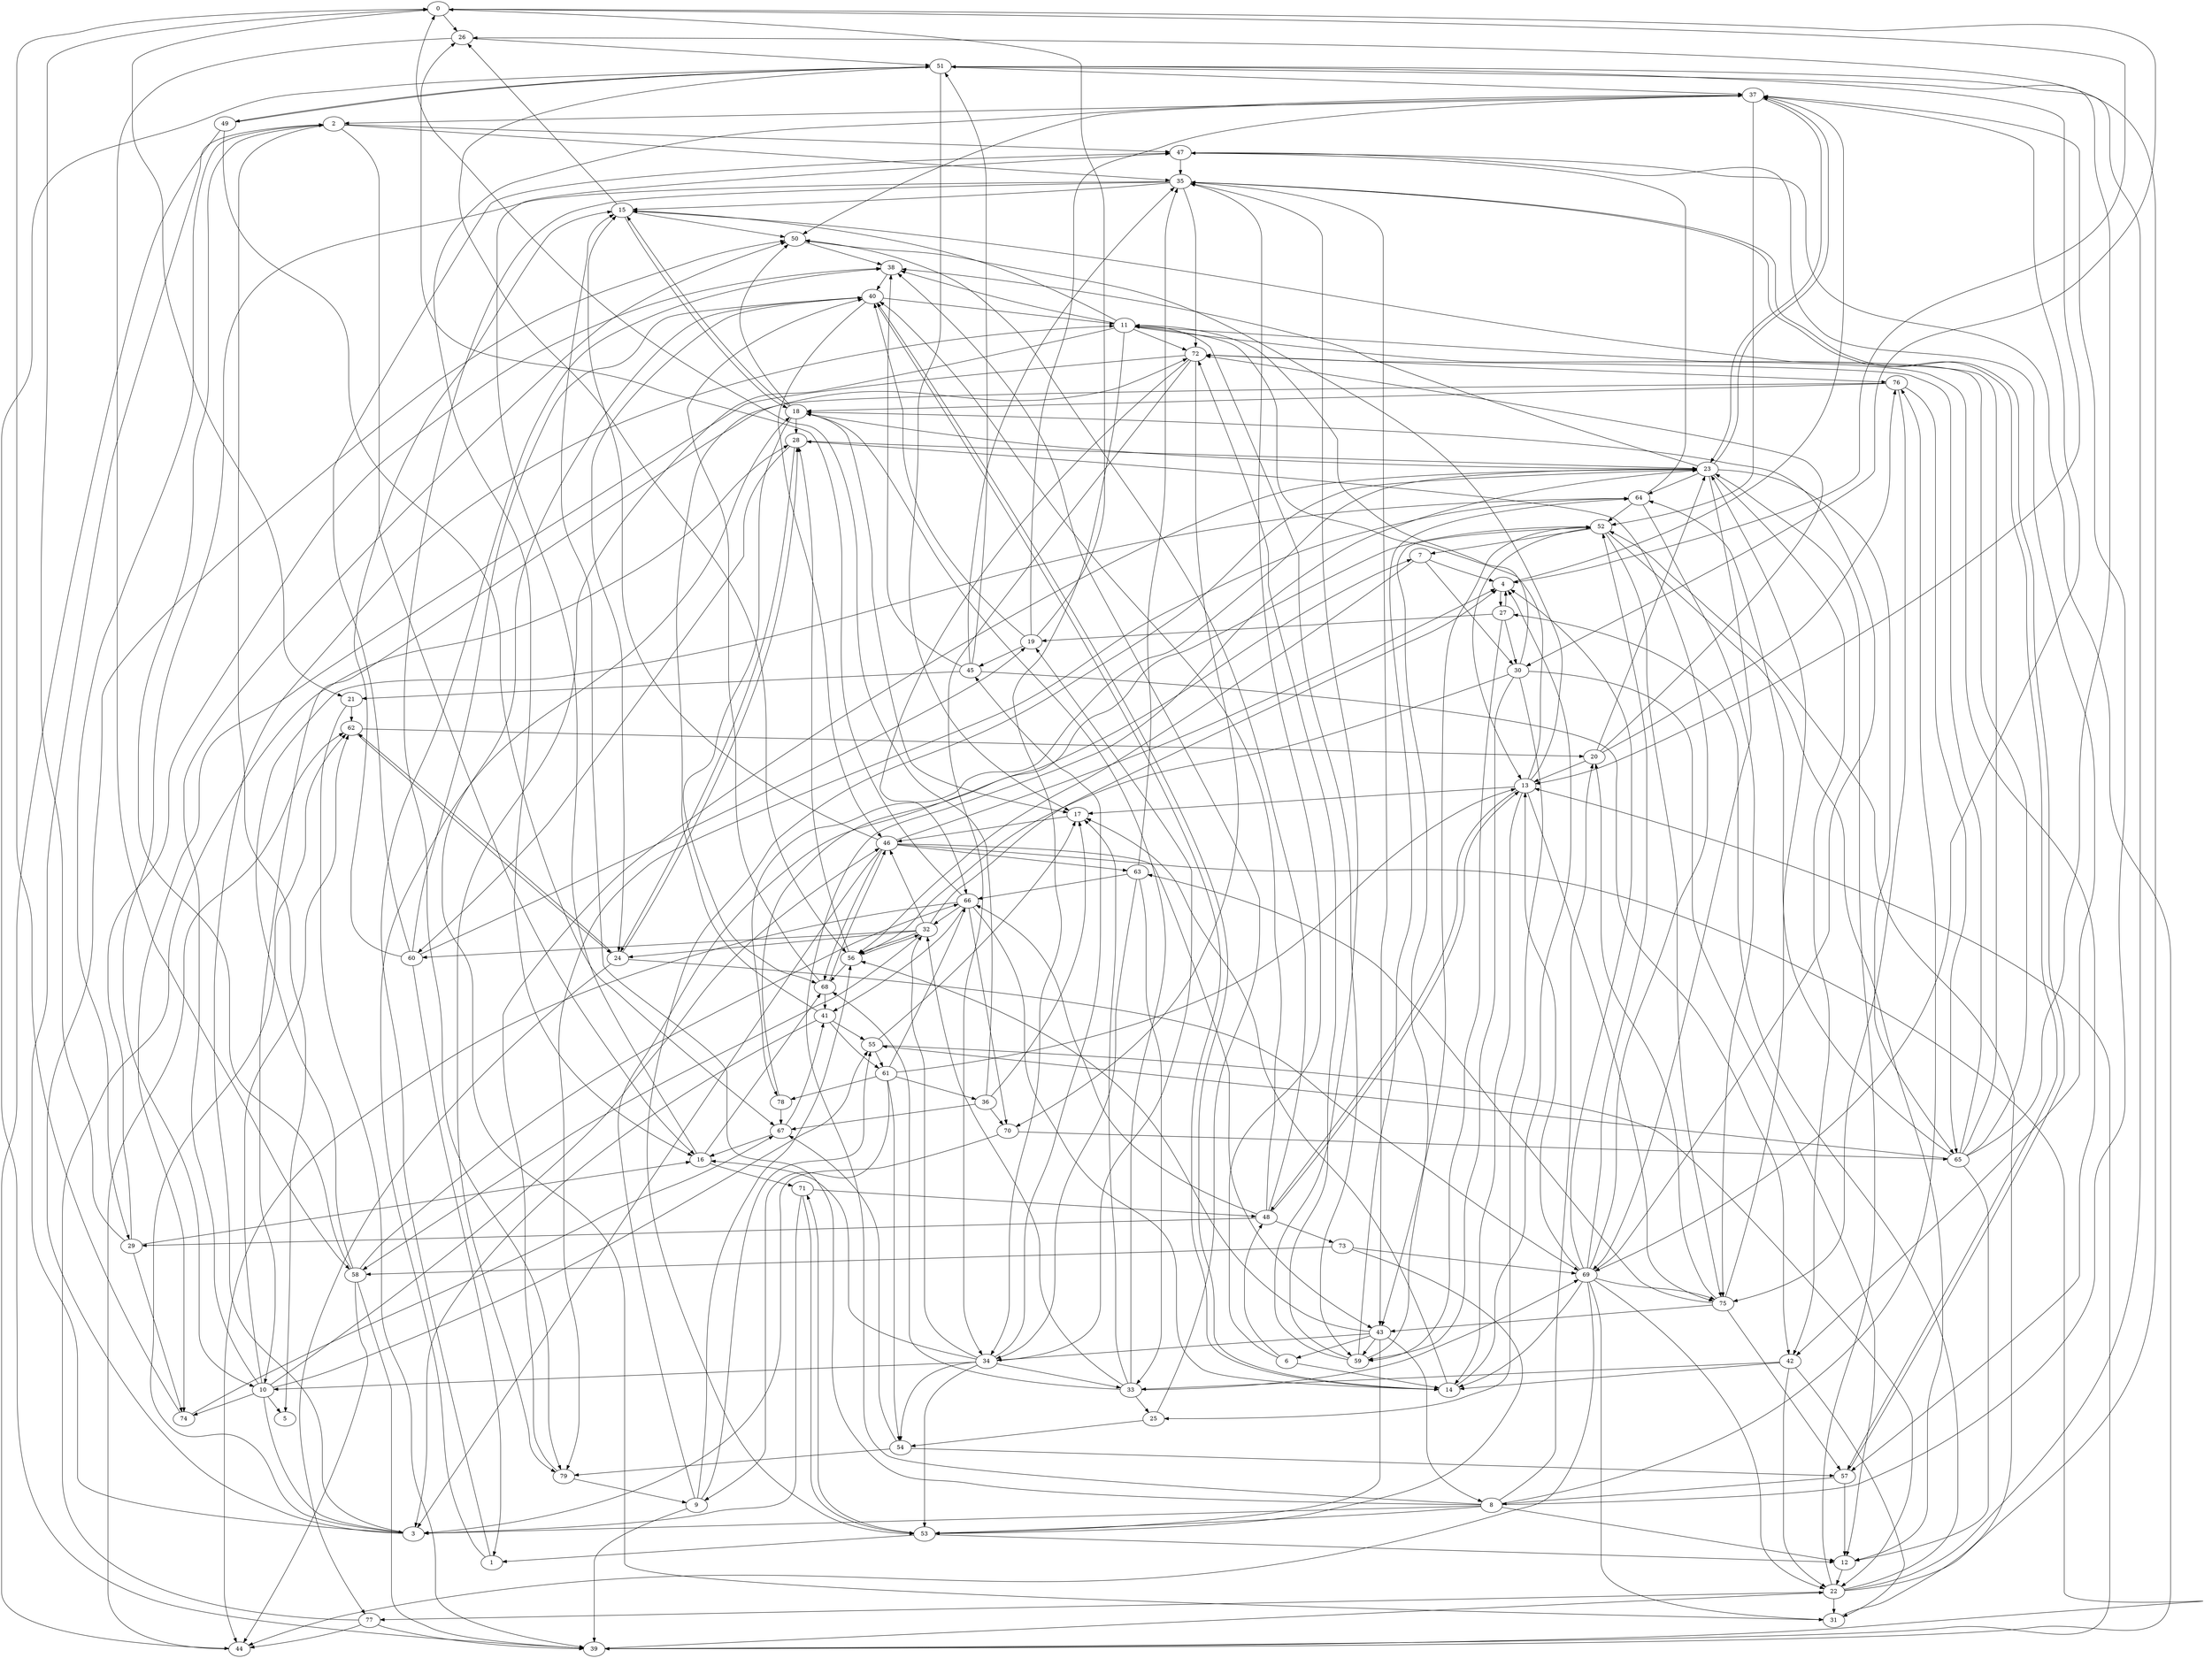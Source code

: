 digraph G {
0 -> 26;
0 -> 21;
0 -> 4;
0 -> 30;
1 -> 38;
1 -> 18;
2 -> 47;
2 -> 16;
2 -> 29;
2 -> 5;
2 -> 35;
3 -> 11;
3 -> 62;
3 -> 2;
3 -> 50;
4 -> 37;
4 -> 27;
6 -> 48;
6 -> 35;
6 -> 14;
7 -> 4;
7 -> 30;
7 -> 56;
8 -> 53;
8 -> 15;
8 -> 20;
8 -> 12;
8 -> 23;
8 -> 3;
8 -> 37;
8 -> 76;
9 -> 56;
9 -> 39;
9 -> 55;
9 -> 7;
10 -> 46;
10 -> 62;
10 -> 74;
10 -> 5;
10 -> 55;
10 -> 3;
10 -> 50;
11 -> 57;
11 -> 15;
11 -> 38;
11 -> 34;
11 -> 59;
11 -> 79;
11 -> 72;
12 -> 22;
13 -> 14;
13 -> 75;
13 -> 11;
13 -> 48;
13 -> 17;
13 -> 50;
14 -> 17;
14 -> 40;
14 -> 4;
15 -> 50;
15 -> 18;
15 -> 26;
16 -> 47;
16 -> 68;
16 -> 71;
17 -> 46;
18 -> 68;
18 -> 28;
18 -> 17;
18 -> 50;
18 -> 23;
18 -> 15;
19 -> 40;
19 -> 0;
19 -> 45;
19 -> 37;
20 -> 76;
20 -> 13;
20 -> 23;
20 -> 72;
21 -> 62;
21 -> 39;
22 -> 31;
22 -> 51;
22 -> 23;
22 -> 26;
22 -> 77;
22 -> 27;
23 -> 65;
23 -> 78;
23 -> 42;
23 -> 53;
23 -> 69;
23 -> 37;
23 -> 38;
23 -> 64;
24 -> 62;
24 -> 69;
24 -> 77;
24 -> 28;
25 -> 54;
25 -> 38;
26 -> 51;
26 -> 58;
27 -> 59;
27 -> 4;
27 -> 19;
27 -> 30;
28 -> 23;
28 -> 60;
28 -> 24;
29 -> 38;
29 -> 0;
29 -> 16;
29 -> 74;
30 -> 56;
30 -> 59;
30 -> 12;
30 -> 25;
30 -> 11;
31 -> 52;
32 -> 60;
32 -> 24;
32 -> 58;
32 -> 4;
32 -> 46;
32 -> 56;
33 -> 68;
33 -> 17;
33 -> 18;
33 -> 69;
33 -> 32;
33 -> 25;
34 -> 54;
34 -> 16;
34 -> 53;
34 -> 19;
34 -> 32;
34 -> 33;
34 -> 10;
34 -> 45;
35 -> 15;
35 -> 72;
35 -> 43;
35 -> 79;
35 -> 57;
35 -> 10;
36 -> 67;
36 -> 0;
36 -> 70;
36 -> 17;
37 -> 52;
37 -> 23;
37 -> 2;
37 -> 16;
37 -> 50;
37 -> 69;
38 -> 40;
39 -> 22;
39 -> 13;
40 -> 46;
40 -> 24;
40 -> 14;
40 -> 11;
40 -> 31;
41 -> 72;
41 -> 3;
41 -> 61;
41 -> 55;
42 -> 33;
42 -> 14;
42 -> 31;
42 -> 22;
43 -> 59;
43 -> 53;
43 -> 8;
43 -> 56;
43 -> 34;
43 -> 6;
44 -> 62;
45 -> 35;
45 -> 38;
45 -> 42;
45 -> 51;
45 -> 21;
46 -> 15;
46 -> 3;
46 -> 39;
46 -> 68;
46 -> 63;
46 -> 43;
46 -> 4;
47 -> 35;
47 -> 39;
47 -> 42;
48 -> 50;
48 -> 29;
48 -> 73;
48 -> 66;
48 -> 40;
48 -> 13;
49 -> 67;
49 -> 51;
49 -> 44;
50 -> 38;
51 -> 56;
51 -> 39;
51 -> 37;
51 -> 17;
51 -> 13;
51 -> 49;
52 -> 75;
52 -> 43;
52 -> 13;
52 -> 12;
52 -> 7;
53 -> 12;
53 -> 71;
53 -> 1;
54 -> 79;
54 -> 57;
54 -> 67;
55 -> 17;
55 -> 61;
55 -> 22;
56 -> 28;
56 -> 32;
56 -> 68;
57 -> 12;
57 -> 35;
57 -> 8;
58 -> 39;
58 -> 64;
58 -> 66;
58 -> 44;
58 -> 2;
59 -> 72;
59 -> 52;
59 -> 35;
59 -> 64;
60 -> 1;
60 -> 47;
60 -> 15;
60 -> 40;
60 -> 19;
61 -> 13;
61 -> 36;
61 -> 66;
61 -> 54;
61 -> 78;
61 -> 9;
62 -> 24;
62 -> 20;
63 -> 34;
63 -> 66;
63 -> 35;
63 -> 33;
64 -> 52;
64 -> 75;
64 -> 47;
64 -> 79;
65 -> 12;
65 -> 51;
65 -> 72;
65 -> 55;
65 -> 11;
65 -> 15;
65 -> 64;
66 -> 44;
66 -> 26;
66 -> 41;
66 -> 32;
66 -> 14;
66 -> 70;
67 -> 41;
67 -> 16;
68 -> 46;
68 -> 41;
68 -> 40;
69 -> 4;
69 -> 28;
69 -> 75;
69 -> 13;
69 -> 22;
69 -> 44;
69 -> 18;
69 -> 31;
69 -> 52;
69 -> 14;
70 -> 3;
70 -> 65;
71 -> 53;
71 -> 3;
71 -> 48;
72 -> 74;
72 -> 70;
72 -> 66;
72 -> 34;
72 -> 76;
73 -> 58;
73 -> 69;
73 -> 53;
74 -> 0;
74 -> 67;
75 -> 63;
75 -> 57;
75 -> 20;
75 -> 23;
75 -> 43;
76 -> 65;
76 -> 75;
76 -> 10;
76 -> 18;
77 -> 39;
77 -> 44;
77 -> 28;
78 -> 52;
78 -> 67;
79 -> 23;
79 -> 9;
}